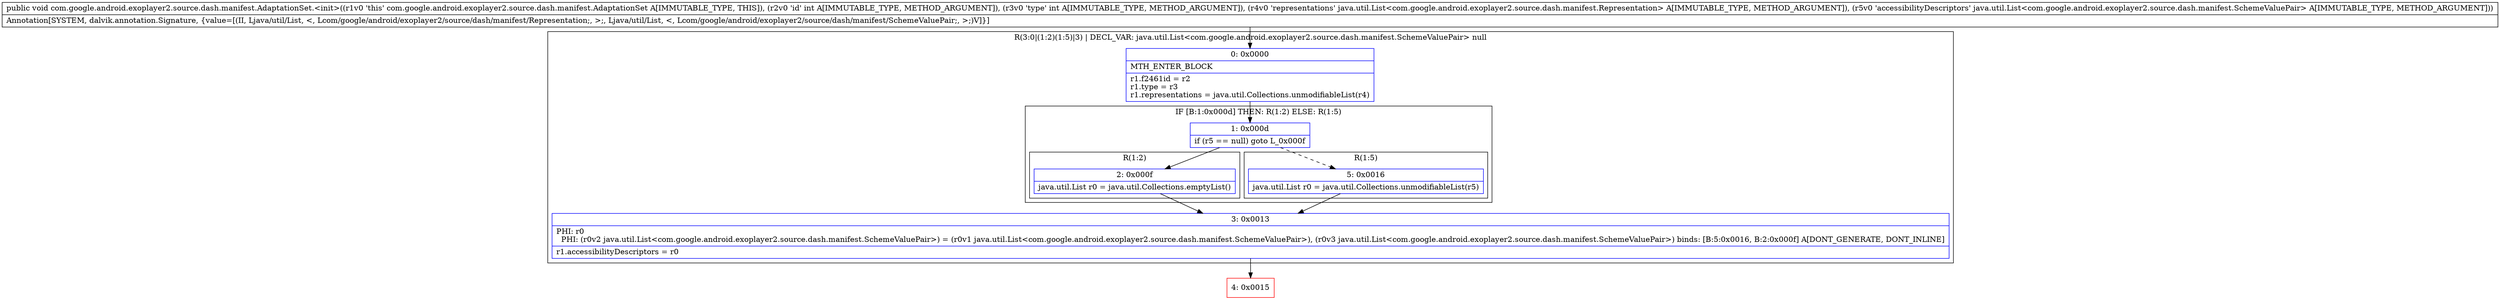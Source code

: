 digraph "CFG forcom.google.android.exoplayer2.source.dash.manifest.AdaptationSet.\<init\>(IILjava\/util\/List;Ljava\/util\/List;)V" {
subgraph cluster_Region_1613097057 {
label = "R(3:0|(1:2)(1:5)|3) | DECL_VAR: java.util.List\<com.google.android.exoplayer2.source.dash.manifest.SchemeValuePair\> null\l";
node [shape=record,color=blue];
Node_0 [shape=record,label="{0\:\ 0x0000|MTH_ENTER_BLOCK\l|r1.f2461id = r2\lr1.type = r3\lr1.representations = java.util.Collections.unmodifiableList(r4)\l}"];
subgraph cluster_IfRegion_1384289386 {
label = "IF [B:1:0x000d] THEN: R(1:2) ELSE: R(1:5)";
node [shape=record,color=blue];
Node_1 [shape=record,label="{1\:\ 0x000d|if (r5 == null) goto L_0x000f\l}"];
subgraph cluster_Region_1389445597 {
label = "R(1:2)";
node [shape=record,color=blue];
Node_2 [shape=record,label="{2\:\ 0x000f|java.util.List r0 = java.util.Collections.emptyList()\l}"];
}
subgraph cluster_Region_836991493 {
label = "R(1:5)";
node [shape=record,color=blue];
Node_5 [shape=record,label="{5\:\ 0x0016|java.util.List r0 = java.util.Collections.unmodifiableList(r5)\l}"];
}
}
Node_3 [shape=record,label="{3\:\ 0x0013|PHI: r0 \l  PHI: (r0v2 java.util.List\<com.google.android.exoplayer2.source.dash.manifest.SchemeValuePair\>) = (r0v1 java.util.List\<com.google.android.exoplayer2.source.dash.manifest.SchemeValuePair\>), (r0v3 java.util.List\<com.google.android.exoplayer2.source.dash.manifest.SchemeValuePair\>) binds: [B:5:0x0016, B:2:0x000f] A[DONT_GENERATE, DONT_INLINE]\l|r1.accessibilityDescriptors = r0\l}"];
}
Node_4 [shape=record,color=red,label="{4\:\ 0x0015}"];
MethodNode[shape=record,label="{public void com.google.android.exoplayer2.source.dash.manifest.AdaptationSet.\<init\>((r1v0 'this' com.google.android.exoplayer2.source.dash.manifest.AdaptationSet A[IMMUTABLE_TYPE, THIS]), (r2v0 'id' int A[IMMUTABLE_TYPE, METHOD_ARGUMENT]), (r3v0 'type' int A[IMMUTABLE_TYPE, METHOD_ARGUMENT]), (r4v0 'representations' java.util.List\<com.google.android.exoplayer2.source.dash.manifest.Representation\> A[IMMUTABLE_TYPE, METHOD_ARGUMENT]), (r5v0 'accessibilityDescriptors' java.util.List\<com.google.android.exoplayer2.source.dash.manifest.SchemeValuePair\> A[IMMUTABLE_TYPE, METHOD_ARGUMENT]))  | Annotation[SYSTEM, dalvik.annotation.Signature, \{value=[(II, Ljava\/util\/List, \<, Lcom\/google\/android\/exoplayer2\/source\/dash\/manifest\/Representation;, \>;, Ljava\/util\/List, \<, Lcom\/google\/android\/exoplayer2\/source\/dash\/manifest\/SchemeValuePair;, \>;)V]\}]\l}"];
MethodNode -> Node_0;
Node_0 -> Node_1;
Node_1 -> Node_2;
Node_1 -> Node_5[style=dashed];
Node_2 -> Node_3;
Node_5 -> Node_3;
Node_3 -> Node_4;
}

